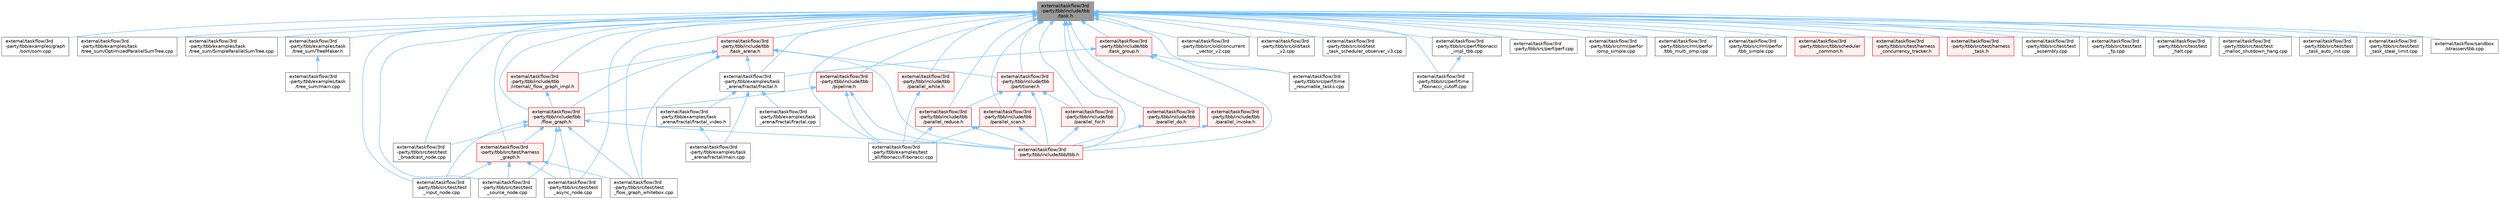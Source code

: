 digraph "external/taskflow/3rd-party/tbb/include/tbb/task.h"
{
 // LATEX_PDF_SIZE
  bgcolor="transparent";
  edge [fontname=Helvetica,fontsize=10,labelfontname=Helvetica,labelfontsize=10];
  node [fontname=Helvetica,fontsize=10,shape=box,height=0.2,width=0.4];
  Node1 [id="Node000001",label="external/taskflow/3rd\l-party/tbb/include/tbb\l/task.h",height=0.2,width=0.4,color="gray40", fillcolor="grey60", style="filled", fontcolor="black",tooltip=" "];
  Node1 -> Node2 [id="edge1_Node000001_Node000002",dir="back",color="steelblue1",style="solid",tooltip=" "];
  Node2 [id="Node000002",label="external/taskflow/3rd\l-party/tbb/examples/graph\l/som/som.cpp",height=0.2,width=0.4,color="grey40", fillcolor="white", style="filled",URL="$som_8cpp.html",tooltip=" "];
  Node1 -> Node3 [id="edge2_Node000001_Node000003",dir="back",color="steelblue1",style="solid",tooltip=" "];
  Node3 [id="Node000003",label="external/taskflow/3rd\l-party/tbb/examples/task\l/tree_sum/OptimizedParallelSumTree.cpp",height=0.2,width=0.4,color="grey40", fillcolor="white", style="filled",URL="$_optimized_parallel_sum_tree_8cpp.html",tooltip=" "];
  Node1 -> Node4 [id="edge3_Node000001_Node000004",dir="back",color="steelblue1",style="solid",tooltip=" "];
  Node4 [id="Node000004",label="external/taskflow/3rd\l-party/tbb/examples/task\l/tree_sum/SimpleParallelSumTree.cpp",height=0.2,width=0.4,color="grey40", fillcolor="white", style="filled",URL="$_simple_parallel_sum_tree_8cpp.html",tooltip=" "];
  Node1 -> Node5 [id="edge4_Node000001_Node000005",dir="back",color="steelblue1",style="solid",tooltip=" "];
  Node5 [id="Node000005",label="external/taskflow/3rd\l-party/tbb/examples/task\l/tree_sum/TreeMaker.h",height=0.2,width=0.4,color="grey40", fillcolor="white", style="filled",URL="$_tree_maker_8h.html",tooltip=" "];
  Node5 -> Node6 [id="edge5_Node000005_Node000006",dir="back",color="steelblue1",style="solid",tooltip=" "];
  Node6 [id="Node000006",label="external/taskflow/3rd\l-party/tbb/examples/task\l/tree_sum/main.cpp",height=0.2,width=0.4,color="grey40", fillcolor="white", style="filled",URL="$external_2taskflow_23rd-party_2tbb_2examples_2task_2tree__sum_2main_8cpp.html",tooltip=" "];
  Node1 -> Node7 [id="edge6_Node000001_Node000007",dir="back",color="steelblue1",style="solid",tooltip=" "];
  Node7 [id="Node000007",label="external/taskflow/3rd\l-party/tbb/examples/task\l_arena/fractal/fractal.h",height=0.2,width=0.4,color="grey40", fillcolor="white", style="filled",URL="$fractal_8h.html",tooltip=" "];
  Node7 -> Node8 [id="edge7_Node000007_Node000008",dir="back",color="steelblue1",style="solid",tooltip=" "];
  Node8 [id="Node000008",label="external/taskflow/3rd\l-party/tbb/examples/task\l_arena/fractal/fractal.cpp",height=0.2,width=0.4,color="grey40", fillcolor="white", style="filled",URL="$fractal_8cpp.html",tooltip=" "];
  Node7 -> Node9 [id="edge8_Node000007_Node000009",dir="back",color="steelblue1",style="solid",tooltip=" "];
  Node9 [id="Node000009",label="external/taskflow/3rd\l-party/tbb/examples/task\l_arena/fractal/fractal_video.h",height=0.2,width=0.4,color="grey40", fillcolor="white", style="filled",URL="$fractal__video_8h.html",tooltip=" "];
  Node9 -> Node10 [id="edge9_Node000009_Node000010",dir="back",color="steelblue1",style="solid",tooltip=" "];
  Node10 [id="Node000010",label="external/taskflow/3rd\l-party/tbb/examples/task\l_arena/fractal/main.cpp",height=0.2,width=0.4,color="grey40", fillcolor="white", style="filled",URL="$external_2taskflow_23rd-party_2tbb_2examples_2task__arena_2fractal_2main_8cpp.html",tooltip=" "];
  Node7 -> Node10 [id="edge10_Node000007_Node000010",dir="back",color="steelblue1",style="solid",tooltip=" "];
  Node1 -> Node11 [id="edge11_Node000001_Node000011",dir="back",color="steelblue1",style="solid",tooltip=" "];
  Node11 [id="Node000011",label="external/taskflow/3rd\l-party/tbb/examples/test\l_all/fibonacci/Fibonacci.cpp",height=0.2,width=0.4,color="grey40", fillcolor="white", style="filled",URL="$3rd-party_2tbb_2examples_2test__all_2fibonacci_2_fibonacci_8cpp.html",tooltip=" "];
  Node1 -> Node12 [id="edge12_Node000001_Node000012",dir="back",color="steelblue1",style="solid",tooltip=" "];
  Node12 [id="Node000012",label="external/taskflow/3rd\l-party/tbb/include/tbb\l/flow_graph.h",height=0.2,width=0.4,color="red", fillcolor="#FFF0F0", style="filled",URL="$flow__graph_8h.html",tooltip="The graph related classes and functions"];
  Node12 -> Node23 [id="edge13_Node000012_Node000023",dir="back",color="steelblue1",style="solid",tooltip=" "];
  Node23 [id="Node000023",label="external/taskflow/3rd\l-party/tbb/include/tbb/tbb.h",height=0.2,width=0.4,color="red", fillcolor="#FFF0F0", style="filled",URL="$tbb_8h.html",tooltip=" "];
  Node12 -> Node28 [id="edge14_Node000012_Node000028",dir="back",color="steelblue1",style="solid",tooltip=" "];
  Node28 [id="Node000028",label="external/taskflow/3rd\l-party/tbb/src/test/harness\l_graph.h",height=0.2,width=0.4,color="red", fillcolor="#FFF0F0", style="filled",URL="$harness__graph_8h.html",tooltip=" "];
  Node28 -> Node29 [id="edge15_Node000028_Node000029",dir="back",color="steelblue1",style="solid",tooltip=" "];
  Node29 [id="Node000029",label="external/taskflow/3rd\l-party/tbb/src/test/test\l_async_node.cpp",height=0.2,width=0.4,color="grey40", fillcolor="white", style="filled",URL="$test__async__node_8cpp.html",tooltip=" "];
  Node28 -> Node33 [id="edge16_Node000028_Node000033",dir="back",color="steelblue1",style="solid",tooltip=" "];
  Node33 [id="Node000033",label="external/taskflow/3rd\l-party/tbb/src/test/test\l_flow_graph_whitebox.cpp",height=0.2,width=0.4,color="grey40", fillcolor="white", style="filled",URL="$test__flow__graph__whitebox_8cpp.html",tooltip=" "];
  Node28 -> Node36 [id="edge17_Node000028_Node000036",dir="back",color="steelblue1",style="solid",tooltip=" "];
  Node36 [id="Node000036",label="external/taskflow/3rd\l-party/tbb/src/test/test\l_input_node.cpp",height=0.2,width=0.4,color="grey40", fillcolor="white", style="filled",URL="$test__input__node_8cpp.html",tooltip=" "];
  Node28 -> Node46 [id="edge18_Node000028_Node000046",dir="back",color="steelblue1",style="solid",tooltip=" "];
  Node46 [id="Node000046",label="external/taskflow/3rd\l-party/tbb/src/test/test\l_source_node.cpp",height=0.2,width=0.4,color="grey40", fillcolor="white", style="filled",URL="$test__source__node_8cpp.html",tooltip=" "];
  Node12 -> Node29 [id="edge19_Node000012_Node000029",dir="back",color="steelblue1",style="solid",tooltip=" "];
  Node12 -> Node49 [id="edge20_Node000012_Node000049",dir="back",color="steelblue1",style="solid",tooltip=" "];
  Node49 [id="Node000049",label="external/taskflow/3rd\l-party/tbb/src/test/test\l_broadcast_node.cpp",height=0.2,width=0.4,color="grey40", fillcolor="white", style="filled",URL="$test__broadcast__node_8cpp.html",tooltip=" "];
  Node12 -> Node33 [id="edge21_Node000012_Node000033",dir="back",color="steelblue1",style="solid",tooltip=" "];
  Node12 -> Node36 [id="edge22_Node000012_Node000036",dir="back",color="steelblue1",style="solid",tooltip=" "];
  Node12 -> Node46 [id="edge23_Node000012_Node000046",dir="back",color="steelblue1",style="solid",tooltip=" "];
  Node1 -> Node61 [id="edge24_Node000001_Node000061",dir="back",color="steelblue1",style="solid",tooltip=" "];
  Node61 [id="Node000061",label="external/taskflow/3rd\l-party/tbb/include/tbb\l/internal/_flow_graph_impl.h",height=0.2,width=0.4,color="red", fillcolor="#FFF0F0", style="filled",URL="$__flow__graph__impl_8h.html",tooltip=" "];
  Node61 -> Node12 [id="edge25_Node000061_Node000012",dir="back",color="steelblue1",style="solid",tooltip=" "];
  Node1 -> Node69 [id="edge26_Node000001_Node000069",dir="back",color="steelblue1",style="solid",tooltip=" "];
  Node69 [id="Node000069",label="external/taskflow/3rd\l-party/tbb/include/tbb\l/parallel_do.h",height=0.2,width=0.4,color="red", fillcolor="#FFF0F0", style="filled",URL="$parallel__do_8h.html",tooltip=" "];
  Node69 -> Node23 [id="edge27_Node000069_Node000023",dir="back",color="steelblue1",style="solid",tooltip=" "];
  Node1 -> Node77 [id="edge28_Node000001_Node000077",dir="back",color="steelblue1",style="solid",tooltip=" "];
  Node77 [id="Node000077",label="external/taskflow/3rd\l-party/tbb/include/tbb\l/parallel_for.h",height=0.2,width=0.4,color="red", fillcolor="#FFF0F0", style="filled",URL="$tbb_2parallel__for_8h.html",tooltip=" "];
  Node77 -> Node23 [id="edge29_Node000077_Node000023",dir="back",color="steelblue1",style="solid",tooltip=" "];
  Node1 -> Node81 [id="edge30_Node000001_Node000081",dir="back",color="steelblue1",style="solid",tooltip=" "];
  Node81 [id="Node000081",label="external/taskflow/3rd\l-party/tbb/include/tbb\l/parallel_invoke.h",height=0.2,width=0.4,color="red", fillcolor="#FFF0F0", style="filled",URL="$parallel__invoke_8h.html",tooltip=" "];
  Node81 -> Node23 [id="edge31_Node000081_Node000023",dir="back",color="steelblue1",style="solid",tooltip=" "];
  Node1 -> Node83 [id="edge32_Node000001_Node000083",dir="back",color="steelblue1",style="solid",tooltip=" "];
  Node83 [id="Node000083",label="external/taskflow/3rd\l-party/tbb/include/tbb\l/parallel_reduce.h",height=0.2,width=0.4,color="red", fillcolor="#FFF0F0", style="filled",URL="$parallel__reduce_8h.html",tooltip=" "];
  Node83 -> Node11 [id="edge33_Node000083_Node000011",dir="back",color="steelblue1",style="solid",tooltip=" "];
  Node83 -> Node23 [id="edge34_Node000083_Node000023",dir="back",color="steelblue1",style="solid",tooltip=" "];
  Node1 -> Node92 [id="edge35_Node000001_Node000092",dir="back",color="steelblue1",style="solid",tooltip=" "];
  Node92 [id="Node000092",label="external/taskflow/3rd\l-party/tbb/include/tbb\l/parallel_scan.h",height=0.2,width=0.4,color="red", fillcolor="#FFF0F0", style="filled",URL="$parallel__scan_8h.html",tooltip=" "];
  Node92 -> Node11 [id="edge36_Node000092_Node000011",dir="back",color="steelblue1",style="solid",tooltip=" "];
  Node92 -> Node23 [id="edge37_Node000092_Node000023",dir="back",color="steelblue1",style="solid",tooltip=" "];
  Node1 -> Node95 [id="edge38_Node000001_Node000095",dir="back",color="steelblue1",style="solid",tooltip=" "];
  Node95 [id="Node000095",label="external/taskflow/3rd\l-party/tbb/include/tbb\l/parallel_while.h",height=0.2,width=0.4,color="red", fillcolor="#FFF0F0", style="filled",URL="$parallel__while_8h.html",tooltip=" "];
  Node95 -> Node11 [id="edge39_Node000095_Node000011",dir="back",color="steelblue1",style="solid",tooltip=" "];
  Node1 -> Node97 [id="edge40_Node000001_Node000097",dir="back",color="steelblue1",style="solid",tooltip=" "];
  Node97 [id="Node000097",label="external/taskflow/3rd\l-party/tbb/include/tbb\l/partitioner.h",height=0.2,width=0.4,color="red", fillcolor="#FFF0F0", style="filled",URL="$partitioner_8h.html",tooltip=" "];
  Node97 -> Node77 [id="edge41_Node000097_Node000077",dir="back",color="steelblue1",style="solid",tooltip=" "];
  Node97 -> Node83 [id="edge42_Node000097_Node000083",dir="back",color="steelblue1",style="solid",tooltip=" "];
  Node97 -> Node92 [id="edge43_Node000097_Node000092",dir="back",color="steelblue1",style="solid",tooltip=" "];
  Node97 -> Node23 [id="edge44_Node000097_Node000023",dir="back",color="steelblue1",style="solid",tooltip=" "];
  Node1 -> Node106 [id="edge45_Node000001_Node000106",dir="back",color="steelblue1",style="solid",tooltip=" "];
  Node106 [id="Node000106",label="external/taskflow/3rd\l-party/tbb/include/tbb\l/pipeline.h",height=0.2,width=0.4,color="red", fillcolor="#FFF0F0", style="filled",URL="$pipeline_8h.html",tooltip=" "];
  Node106 -> Node11 [id="edge46_Node000106_Node000011",dir="back",color="steelblue1",style="solid",tooltip=" "];
  Node106 -> Node12 [id="edge47_Node000106_Node000012",dir="back",color="steelblue1",style="solid",tooltip=" "];
  Node106 -> Node23 [id="edge48_Node000106_Node000023",dir="back",color="steelblue1",style="solid",tooltip=" "];
  Node1 -> Node115 [id="edge49_Node000001_Node000115",dir="back",color="steelblue1",style="solid",tooltip=" "];
  Node115 [id="Node000115",label="external/taskflow/3rd\l-party/tbb/include/tbb\l/task_arena.h",height=0.2,width=0.4,color="red", fillcolor="#FFF0F0", style="filled",URL="$task__arena_8h.html",tooltip=" "];
  Node115 -> Node7 [id="edge50_Node000115_Node000007",dir="back",color="steelblue1",style="solid",tooltip=" "];
  Node115 -> Node12 [id="edge51_Node000115_Node000012",dir="back",color="steelblue1",style="solid",tooltip=" "];
  Node115 -> Node61 [id="edge52_Node000115_Node000061",dir="back",color="steelblue1",style="solid",tooltip=" "];
  Node115 -> Node97 [id="edge53_Node000115_Node000097",dir="back",color="steelblue1",style="solid",tooltip=" "];
  Node115 -> Node23 [id="edge54_Node000115_Node000023",dir="back",color="steelblue1",style="solid",tooltip=" "];
  Node115 -> Node33 [id="edge55_Node000115_Node000033",dir="back",color="steelblue1",style="solid",tooltip=" "];
  Node1 -> Node125 [id="edge56_Node000001_Node000125",dir="back",color="steelblue1",style="solid",tooltip=" "];
  Node125 [id="Node000125",label="external/taskflow/3rd\l-party/tbb/include/tbb\l/task_group.h",height=0.2,width=0.4,color="red", fillcolor="#FFF0F0", style="filled",URL="$task__group_8h.html",tooltip=" "];
  Node125 -> Node7 [id="edge57_Node000125_Node000007",dir="back",color="steelblue1",style="solid",tooltip=" "];
  Node125 -> Node23 [id="edge58_Node000125_Node000023",dir="back",color="steelblue1",style="solid",tooltip=" "];
  Node125 -> Node128 [id="edge59_Node000125_Node000128",dir="back",color="steelblue1",style="solid",tooltip=" "];
  Node128 [id="Node000128",label="external/taskflow/3rd\l-party/tbb/src/perf/time\l_resumable_tasks.cpp",height=0.2,width=0.4,color="grey40", fillcolor="white", style="filled",URL="$time__resumable__tasks_8cpp.html",tooltip=" "];
  Node1 -> Node23 [id="edge60_Node000001_Node000023",dir="back",color="steelblue1",style="solid",tooltip=" "];
  Node1 -> Node130 [id="edge61_Node000001_Node000130",dir="back",color="steelblue1",style="solid",tooltip=" "];
  Node130 [id="Node000130",label="external/taskflow/3rd\l-party/tbb/src/old/concurrent\l_vector_v2.cpp",height=0.2,width=0.4,color="grey40", fillcolor="white", style="filled",URL="$concurrent__vector__v2_8cpp.html",tooltip=" "];
  Node1 -> Node131 [id="edge62_Node000001_Node000131",dir="back",color="steelblue1",style="solid",tooltip=" "];
  Node131 [id="Node000131",label="external/taskflow/3rd\l-party/tbb/src/old/task\l_v2.cpp",height=0.2,width=0.4,color="grey40", fillcolor="white", style="filled",URL="$task__v2_8cpp.html",tooltip=" "];
  Node1 -> Node117 [id="edge63_Node000001_Node000117",dir="back",color="steelblue1",style="solid",tooltip=" "];
  Node117 [id="Node000117",label="external/taskflow/3rd\l-party/tbb/src/old/test\l_task_scheduler_observer_v3.cpp",height=0.2,width=0.4,color="grey40", fillcolor="white", style="filled",URL="$test__task__scheduler__observer__v3_8cpp.html",tooltip=" "];
  Node1 -> Node132 [id="edge64_Node000001_Node000132",dir="back",color="steelblue1",style="solid",tooltip=" "];
  Node132 [id="Node000132",label="external/taskflow/3rd\l-party/tbb/src/perf/fibonacci\l_impl_tbb.cpp",height=0.2,width=0.4,color="grey40", fillcolor="white", style="filled",URL="$fibonacci__impl__tbb_8cpp.html",tooltip=" "];
  Node132 -> Node133 [id="edge65_Node000132_Node000133",dir="back",color="steelblue1",style="solid",tooltip=" "];
  Node133 [id="Node000133",label="external/taskflow/3rd\l-party/tbb/src/perf/time\l_fibonacci_cutoff.cpp",height=0.2,width=0.4,color="grey40", fillcolor="white", style="filled",URL="$time__fibonacci__cutoff_8cpp.html",tooltip=" "];
  Node1 -> Node134 [id="edge66_Node000001_Node000134",dir="back",color="steelblue1",style="solid",tooltip=" "];
  Node134 [id="Node000134",label="external/taskflow/3rd\l-party/tbb/src/perf/perf.cpp",height=0.2,width=0.4,color="grey40", fillcolor="white", style="filled",URL="$perf_8cpp.html",tooltip=" "];
  Node1 -> Node133 [id="edge67_Node000001_Node000133",dir="back",color="steelblue1",style="solid",tooltip=" "];
  Node1 -> Node128 [id="edge68_Node000001_Node000128",dir="back",color="steelblue1",style="solid",tooltip=" "];
  Node1 -> Node135 [id="edge69_Node000001_Node000135",dir="back",color="steelblue1",style="solid",tooltip=" "];
  Node135 [id="Node000135",label="external/taskflow/3rd\l-party/tbb/src/rml/perfor\l/omp_simple.cpp",height=0.2,width=0.4,color="grey40", fillcolor="white", style="filled",URL="$omp__simple_8cpp.html",tooltip=" "];
  Node1 -> Node136 [id="edge70_Node000001_Node000136",dir="back",color="steelblue1",style="solid",tooltip=" "];
  Node136 [id="Node000136",label="external/taskflow/3rd\l-party/tbb/src/rml/perfor\l/tbb_multi_omp.cpp",height=0.2,width=0.4,color="grey40", fillcolor="white", style="filled",URL="$tbb__multi__omp_8cpp.html",tooltip=" "];
  Node1 -> Node137 [id="edge71_Node000001_Node000137",dir="back",color="steelblue1",style="solid",tooltip=" "];
  Node137 [id="Node000137",label="external/taskflow/3rd\l-party/tbb/src/rml/perfor\l/tbb_simple.cpp",height=0.2,width=0.4,color="grey40", fillcolor="white", style="filled",URL="$tbb__simple_8cpp.html",tooltip=" "];
  Node1 -> Node138 [id="edge72_Node000001_Node000138",dir="back",color="steelblue1",style="solid",tooltip=" "];
  Node138 [id="Node000138",label="external/taskflow/3rd\l-party/tbb/src/tbb/scheduler\l_common.h",height=0.2,width=0.4,color="red", fillcolor="#FFF0F0", style="filled",URL="$scheduler__common_8h.html",tooltip=" "];
  Node1 -> Node154 [id="edge73_Node000001_Node000154",dir="back",color="steelblue1",style="solid",tooltip=" "];
  Node154 [id="Node000154",label="external/taskflow/3rd\l-party/tbb/src/test/harness\l_concurrency_tracker.h",height=0.2,width=0.4,color="red", fillcolor="#FFF0F0", style="filled",URL="$harness__concurrency__tracker_8h.html",tooltip=" "];
  Node1 -> Node28 [id="edge74_Node000001_Node000028",dir="back",color="steelblue1",style="solid",tooltip=" "];
  Node1 -> Node159 [id="edge75_Node000001_Node000159",dir="back",color="steelblue1",style="solid",tooltip=" "];
  Node159 [id="Node000159",label="external/taskflow/3rd\l-party/tbb/src/test/harness\l_task.h",height=0.2,width=0.4,color="red", fillcolor="#FFF0F0", style="filled",URL="$harness__task_8h.html",tooltip=" "];
  Node1 -> Node162 [id="edge76_Node000001_Node000162",dir="back",color="steelblue1",style="solid",tooltip=" "];
  Node162 [id="Node000162",label="external/taskflow/3rd\l-party/tbb/src/test/test\l_assembly.cpp",height=0.2,width=0.4,color="grey40", fillcolor="white", style="filled",URL="$test__assembly_8cpp.html",tooltip=" "];
  Node1 -> Node29 [id="edge77_Node000001_Node000029",dir="back",color="steelblue1",style="solid",tooltip=" "];
  Node1 -> Node49 [id="edge78_Node000001_Node000049",dir="back",color="steelblue1",style="solid",tooltip=" "];
  Node1 -> Node33 [id="edge79_Node000001_Node000033",dir="back",color="steelblue1",style="solid",tooltip=" "];
  Node1 -> Node163 [id="edge80_Node000001_Node000163",dir="back",color="steelblue1",style="solid",tooltip=" "];
  Node163 [id="Node000163",label="external/taskflow/3rd\l-party/tbb/src/test/test\l_fp.cpp",height=0.2,width=0.4,color="grey40", fillcolor="white", style="filled",URL="$test__fp_8cpp.html",tooltip=" "];
  Node1 -> Node164 [id="edge81_Node000001_Node000164",dir="back",color="steelblue1",style="solid",tooltip=" "];
  Node164 [id="Node000164",label="external/taskflow/3rd\l-party/tbb/src/test/test\l_halt.cpp",height=0.2,width=0.4,color="grey40", fillcolor="white", style="filled",URL="$test__halt_8cpp.html",tooltip=" "];
  Node1 -> Node36 [id="edge82_Node000001_Node000036",dir="back",color="steelblue1",style="solid",tooltip=" "];
  Node1 -> Node165 [id="edge83_Node000001_Node000165",dir="back",color="steelblue1",style="solid",tooltip=" "];
  Node165 [id="Node000165",label="external/taskflow/3rd\l-party/tbb/src/test/test\l_malloc_shutdown_hang.cpp",height=0.2,width=0.4,color="grey40", fillcolor="white", style="filled",URL="$test__malloc__shutdown__hang_8cpp.html",tooltip=" "];
  Node1 -> Node46 [id="edge84_Node000001_Node000046",dir="back",color="steelblue1",style="solid",tooltip=" "];
  Node1 -> Node166 [id="edge85_Node000001_Node000166",dir="back",color="steelblue1",style="solid",tooltip=" "];
  Node166 [id="Node000166",label="external/taskflow/3rd\l-party/tbb/src/test/test\l_task_auto_init.cpp",height=0.2,width=0.4,color="grey40", fillcolor="white", style="filled",URL="$test__task__auto__init_8cpp.html",tooltip=" "];
  Node1 -> Node167 [id="edge86_Node000001_Node000167",dir="back",color="steelblue1",style="solid",tooltip=" "];
  Node167 [id="Node000167",label="external/taskflow/3rd\l-party/tbb/src/test/test\l_task_steal_limit.cpp",height=0.2,width=0.4,color="grey40", fillcolor="white", style="filled",URL="$test__task__steal__limit_8cpp.html",tooltip=" "];
  Node1 -> Node168 [id="edge87_Node000001_Node000168",dir="back",color="steelblue1",style="solid",tooltip=" "];
  Node168 [id="Node000168",label="external/taskflow/sandbox\l/strassen/tbb.cpp",height=0.2,width=0.4,color="grey40", fillcolor="white", style="filled",URL="$sandbox_2strassen_2tbb_8cpp.html",tooltip=" "];
}
